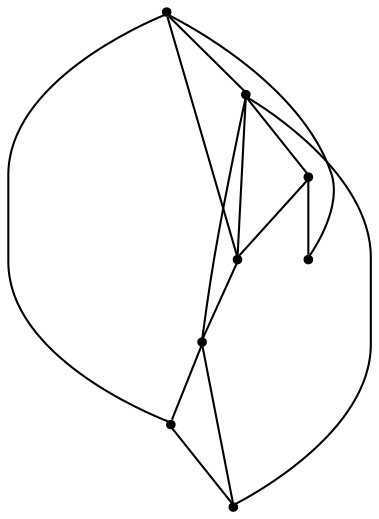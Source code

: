 graph {
  node [shape=point,comment="{\"directed\":false,\"doi\":\"10.1007/978-3-540-31843-9_22\",\"figure\":\"1 (2)\"}"]

  v0 [pos="1173.2442905159883,280.120849609375"]
  v1 [pos="1362.256531613372,374.60835774739587"]
  v2 [pos="1362.256531613372,280.120849609375"]
  v3 [pos="1267.7493459302325,280.120849609375"]
  v4 [pos="1078.7381540697675,374.60835774739587"]
  v5 [pos="1267.7493459302325,374.60835774739587"]
  v6 [pos="1173.2442905159883,374.60835774739587"]
  v7 [pos="1078.7381540697675,280.120849609375"]

  v4 -- v6 [id="-3",pos="1078.7381540697675,374.60835774739587 1173.2442905159883,374.60835774739587 1173.2442905159883,374.60835774739587 1173.2442905159883,374.60835774739587"]
  v6 -- v5 [id="-4",pos="1173.2442905159883,374.60835774739587 1267.7493459302325,374.60835774739587 1267.7493459302325,374.60835774739587 1267.7493459302325,374.60835774739587"]
  v5 -- v1 [id="-5",pos="1267.7493459302325,374.60835774739587 1362.256531613372,374.60835774739587 1362.256531613372,374.60835774739587 1362.256531613372,374.60835774739587"]
  v7 -- v0 [id="-8",pos="1078.7381540697675,280.120849609375 1173.2442905159883,280.120849609375 1173.2442905159883,280.120849609375 1173.2442905159883,280.120849609375"]
  v0 -- v3 [id="-9",pos="1173.2442905159883,280.120849609375 1267.7493459302325,280.120849609375 1267.7493459302325,280.120849609375 1267.7493459302325,280.120849609375"]
  v3 -- v2 [id="-10",pos="1267.7493459302325,280.120849609375 1362.256531613372,280.120849609375 1362.256531613372,280.120849609375 1362.256531613372,280.120849609375"]
  v4 -- v7 [id="-12",pos="1078.7381540697675,374.60835774739587 1078.7381540697675,280.120849609375 1078.7381540697675,280.120849609375 1078.7381540697675,280.120849609375"]
  v6 -- v3 [id="-15",pos="1173.2442905159883,374.60835774739587 1267.7493459302325,280.120849609375 1267.7493459302325,280.120849609375 1267.7493459302325,280.120849609375"]
  v6 -- v0 [id="-16",pos="1173.2442905159883,374.60835774739587 1173.2442905159883,280.120849609375 1173.2442905159883,280.120849609375 1173.2442905159883,280.120849609375"]
  v5 -- v3 [id="-19",pos="1267.7493459302325,374.60835774739587 1267.7493459302325,280.120849609375 1267.7493459302325,280.120849609375 1267.7493459302325,280.120849609375"]
  v5 -- v2 [id="-20",pos="1267.7493459302325,374.60835774739587 1362.256531613372,280.120849609375 1362.256531613372,280.120849609375 1362.256531613372,280.120849609375"]
  v3 -- v4 [id="-21",pos="1267.7493459302325,280.120849609375 1078.7381540697675,374.60835774739587 1078.7381540697675,374.60835774739587 1078.7381540697675,374.60835774739587"]
  v1 -- v0 [id="-24",pos="1362.256531613372,374.60835774739587 1173.2442905159883,280.120849609375 1173.2442905159883,280.120849609375 1173.2442905159883,280.120849609375"]
  v1 -- v2 [id="-25",pos="1362.256531613372,374.60835774739587 1362.256531613372,280.120849609375 1362.256531613372,280.120849609375 1362.256531613372,280.120849609375"]
}